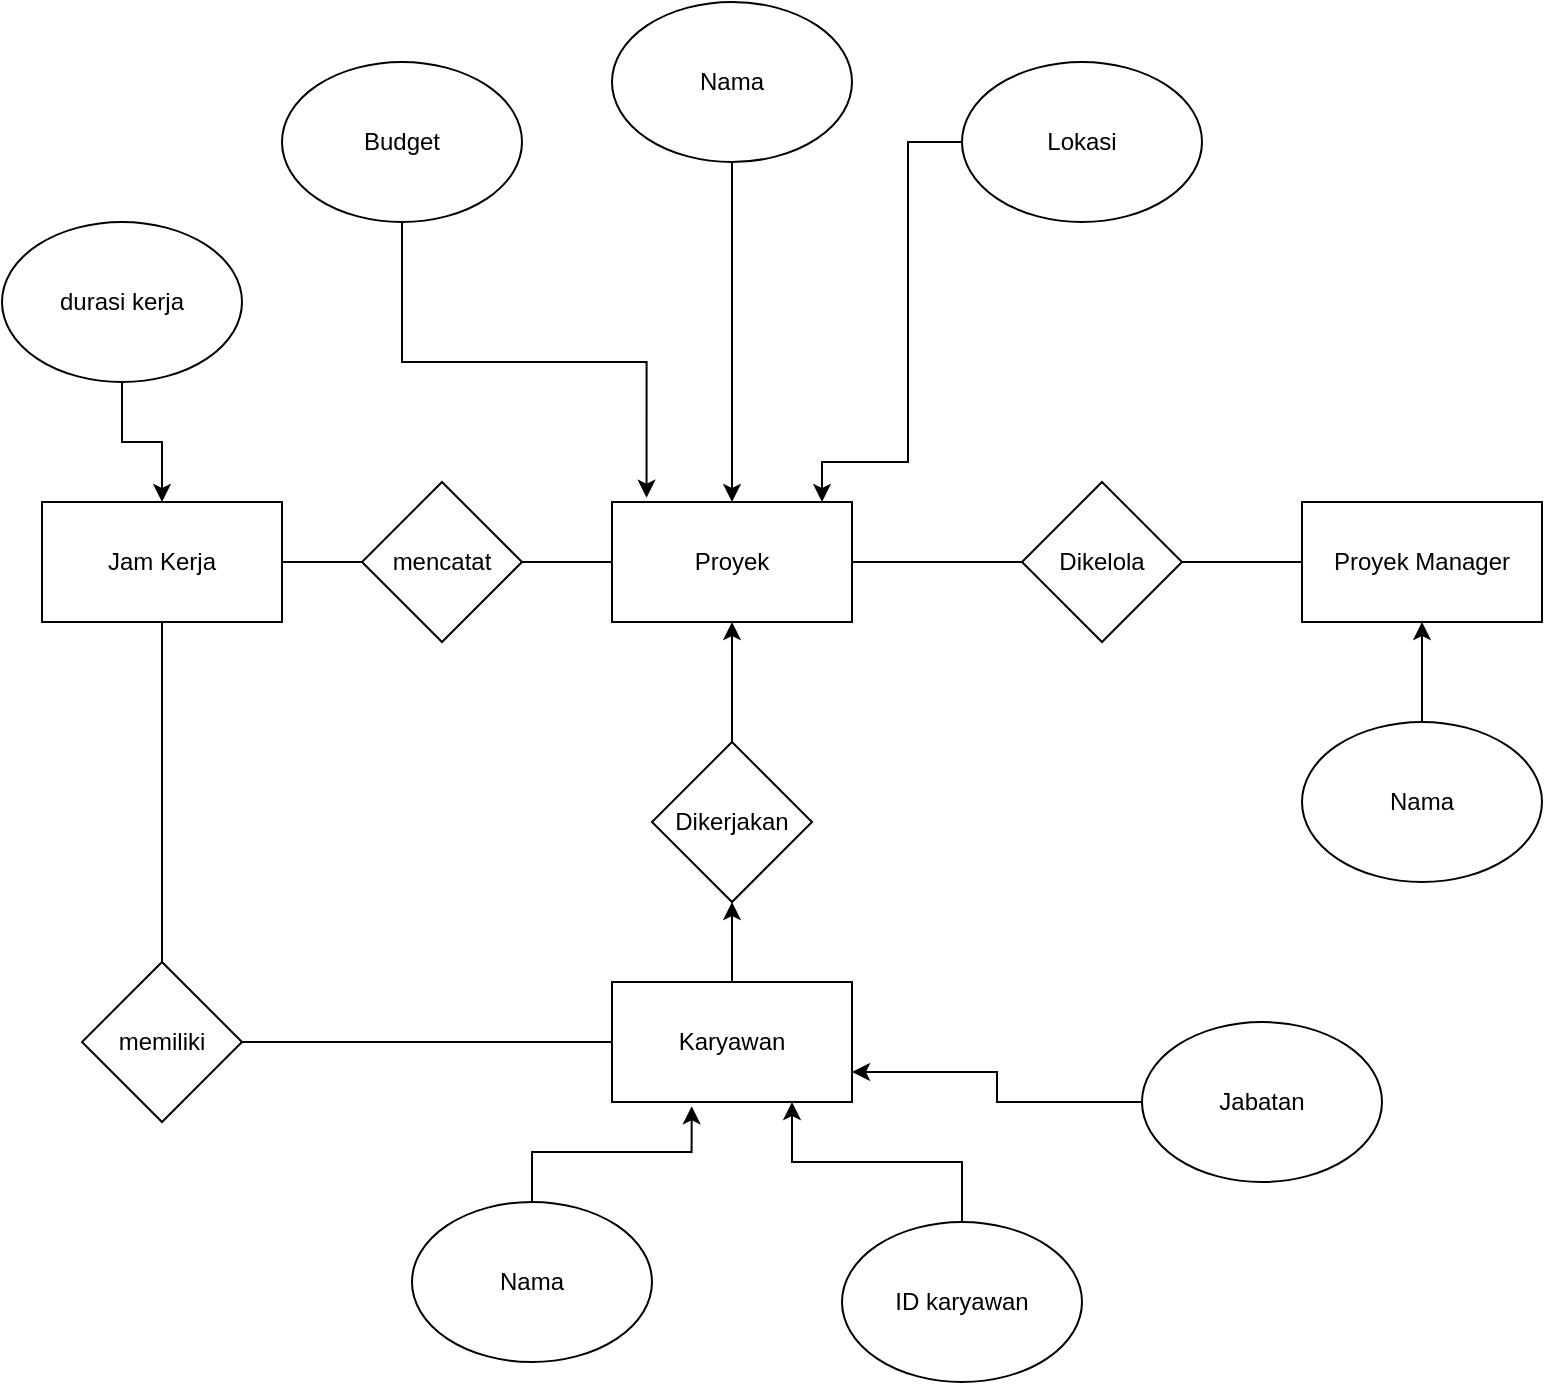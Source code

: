 <mxfile version="24.7.12">
  <diagram name="Page-1" id="U_-ThSBGukp351-MsQGF">
    <mxGraphModel dx="1548" dy="922" grid="1" gridSize="16" guides="1" tooltips="1" connect="1" arrows="1" fold="1" page="1" pageScale="1" pageWidth="850" pageHeight="1100" math="0" shadow="0">
      <root>
        <mxCell id="0" />
        <mxCell id="1" parent="0" />
        <mxCell id="ZirOt_VJAhJDtyZ2jbi9-2" value="Proyek" style="rounded=0;whiteSpace=wrap;html=1;" parent="1" vertex="1">
          <mxGeometry x="365" y="400" width="120" height="60" as="geometry" />
        </mxCell>
        <mxCell id="ZirOt_VJAhJDtyZ2jbi9-3" value="Dikelola" style="rhombus;whiteSpace=wrap;html=1;" parent="1" vertex="1">
          <mxGeometry x="570" y="390" width="80" height="80" as="geometry" />
        </mxCell>
        <mxCell id="ZirOt_VJAhJDtyZ2jbi9-4" value="Proyek Manager" style="rounded=0;whiteSpace=wrap;html=1;" parent="1" vertex="1">
          <mxGeometry x="710" y="400" width="120" height="60" as="geometry" />
        </mxCell>
        <mxCell id="ZirOt_VJAhJDtyZ2jbi9-16" value="" style="edgeStyle=orthogonalEdgeStyle;rounded=0;orthogonalLoop=1;jettySize=auto;html=1;entryX=0.5;entryY=1;entryDx=0;entryDy=0;" parent="1" source="ZirOt_VJAhJDtyZ2jbi9-9" target="ZirOt_VJAhJDtyZ2jbi9-2" edge="1">
          <mxGeometry relative="1" as="geometry">
            <mxPoint x="430" y="460" as="targetPoint" />
          </mxGeometry>
        </mxCell>
        <mxCell id="ZirOt_VJAhJDtyZ2jbi9-9" value="Dikerjakan" style="rhombus;whiteSpace=wrap;html=1;" parent="1" vertex="1">
          <mxGeometry x="385" y="520" width="80" height="80" as="geometry" />
        </mxCell>
        <mxCell id="ZirOt_VJAhJDtyZ2jbi9-15" value="" style="edgeStyle=orthogonalEdgeStyle;rounded=0;orthogonalLoop=1;jettySize=auto;html=1;" parent="1" source="ZirOt_VJAhJDtyZ2jbi9-10" target="ZirOt_VJAhJDtyZ2jbi9-9" edge="1">
          <mxGeometry relative="1" as="geometry" />
        </mxCell>
        <mxCell id="ZirOt_VJAhJDtyZ2jbi9-10" value="Karyawan" style="rounded=0;whiteSpace=wrap;html=1;" parent="1" vertex="1">
          <mxGeometry x="365" y="640" width="120" height="60" as="geometry" />
        </mxCell>
        <mxCell id="ZirOt_VJAhJDtyZ2jbi9-11" value="Nama" style="ellipse;whiteSpace=wrap;html=1;" parent="1" vertex="1">
          <mxGeometry x="265" y="750" width="120" height="80" as="geometry" />
        </mxCell>
        <mxCell id="ZirOt_VJAhJDtyZ2jbi9-17" style="edgeStyle=orthogonalEdgeStyle;rounded=0;orthogonalLoop=1;jettySize=auto;html=1;entryX=0.75;entryY=1;entryDx=0;entryDy=0;" parent="1" source="ZirOt_VJAhJDtyZ2jbi9-12" target="ZirOt_VJAhJDtyZ2jbi9-10" edge="1">
          <mxGeometry relative="1" as="geometry" />
        </mxCell>
        <mxCell id="ZirOt_VJAhJDtyZ2jbi9-12" value="ID karyawan" style="ellipse;whiteSpace=wrap;html=1;" parent="1" vertex="1">
          <mxGeometry x="480" y="760" width="120" height="80" as="geometry" />
        </mxCell>
        <mxCell id="ZirOt_VJAhJDtyZ2jbi9-19" style="edgeStyle=orthogonalEdgeStyle;rounded=0;orthogonalLoop=1;jettySize=auto;html=1;entryX=1;entryY=0.75;entryDx=0;entryDy=0;" parent="1" source="ZirOt_VJAhJDtyZ2jbi9-13" target="ZirOt_VJAhJDtyZ2jbi9-10" edge="1">
          <mxGeometry relative="1" as="geometry" />
        </mxCell>
        <mxCell id="ZirOt_VJAhJDtyZ2jbi9-13" value="Jabatan" style="ellipse;whiteSpace=wrap;html=1;" parent="1" vertex="1">
          <mxGeometry x="630" y="660" width="120" height="80" as="geometry" />
        </mxCell>
        <mxCell id="ZirOt_VJAhJDtyZ2jbi9-14" value="Jam Kerja" style="rounded=0;whiteSpace=wrap;html=1;" parent="1" vertex="1">
          <mxGeometry x="80" y="400" width="120" height="60" as="geometry" />
        </mxCell>
        <mxCell id="ZirOt_VJAhJDtyZ2jbi9-18" style="edgeStyle=orthogonalEdgeStyle;rounded=0;orthogonalLoop=1;jettySize=auto;html=1;entryX=0.332;entryY=1.036;entryDx=0;entryDy=0;entryPerimeter=0;" parent="1" source="ZirOt_VJAhJDtyZ2jbi9-11" target="ZirOt_VJAhJDtyZ2jbi9-10" edge="1">
          <mxGeometry relative="1" as="geometry" />
        </mxCell>
        <mxCell id="ZirOt_VJAhJDtyZ2jbi9-20" value="mencatat" style="rhombus;whiteSpace=wrap;html=1;" parent="1" vertex="1">
          <mxGeometry x="240" y="390" width="80" height="80" as="geometry" />
        </mxCell>
        <mxCell id="ZirOt_VJAhJDtyZ2jbi9-21" value="memiliki" style="rhombus;whiteSpace=wrap;html=1;" parent="1" vertex="1">
          <mxGeometry x="100" y="630" width="80" height="80" as="geometry" />
        </mxCell>
        <mxCell id="ZirOt_VJAhJDtyZ2jbi9-27" style="edgeStyle=orthogonalEdgeStyle;rounded=0;orthogonalLoop=1;jettySize=auto;html=1;entryX=0.875;entryY=0;entryDx=0;entryDy=0;entryPerimeter=0;" parent="1" source="ZirOt_VJAhJDtyZ2jbi9-22" target="ZirOt_VJAhJDtyZ2jbi9-2" edge="1">
          <mxGeometry relative="1" as="geometry">
            <Array as="points">
              <mxPoint x="513" y="220" />
              <mxPoint x="513" y="380" />
              <mxPoint x="470" y="380" />
            </Array>
          </mxGeometry>
        </mxCell>
        <mxCell id="ZirOt_VJAhJDtyZ2jbi9-22" value="Lokasi" style="ellipse;whiteSpace=wrap;html=1;" parent="1" vertex="1">
          <mxGeometry x="540" y="180" width="120" height="80" as="geometry" />
        </mxCell>
        <mxCell id="ZirOt_VJAhJDtyZ2jbi9-25" style="edgeStyle=orthogonalEdgeStyle;rounded=0;orthogonalLoop=1;jettySize=auto;html=1;entryX=0.144;entryY=-0.036;entryDx=0;entryDy=0;entryPerimeter=0;" parent="1" source="ZirOt_VJAhJDtyZ2jbi9-23" target="ZirOt_VJAhJDtyZ2jbi9-2" edge="1">
          <mxGeometry relative="1" as="geometry">
            <Array as="points">
              <mxPoint x="260" y="330" />
              <mxPoint x="382" y="330" />
            </Array>
          </mxGeometry>
        </mxCell>
        <mxCell id="ZirOt_VJAhJDtyZ2jbi9-23" value="Budget" style="ellipse;whiteSpace=wrap;html=1;" parent="1" vertex="1">
          <mxGeometry x="200" y="180" width="120" height="80" as="geometry" />
        </mxCell>
        <mxCell id="ZirOt_VJAhJDtyZ2jbi9-26" style="rounded=0;orthogonalLoop=1;jettySize=auto;html=1;entryX=0.5;entryY=0;entryDx=0;entryDy=0;strokeColor=default;strokeWidth=1;" parent="1" source="ZirOt_VJAhJDtyZ2jbi9-24" target="ZirOt_VJAhJDtyZ2jbi9-2" edge="1">
          <mxGeometry relative="1" as="geometry" />
        </mxCell>
        <mxCell id="ZirOt_VJAhJDtyZ2jbi9-24" value="Nama" style="ellipse;whiteSpace=wrap;html=1;" parent="1" vertex="1">
          <mxGeometry x="365" y="150" width="120" height="80" as="geometry" />
        </mxCell>
        <mxCell id="ZirOt_VJAhJDtyZ2jbi9-36" value="" style="edgeStyle=orthogonalEdgeStyle;rounded=0;orthogonalLoop=1;jettySize=auto;html=1;" parent="1" source="ZirOt_VJAhJDtyZ2jbi9-35" target="ZirOt_VJAhJDtyZ2jbi9-4" edge="1">
          <mxGeometry relative="1" as="geometry" />
        </mxCell>
        <mxCell id="ZirOt_VJAhJDtyZ2jbi9-35" value="Nama" style="ellipse;whiteSpace=wrap;html=1;" parent="1" vertex="1">
          <mxGeometry x="710" y="510" width="120" height="80" as="geometry" />
        </mxCell>
        <mxCell id="ZirOt_VJAhJDtyZ2jbi9-37" value="" style="endArrow=none;html=1;rounded=0;exitX=1;exitY=0.5;exitDx=0;exitDy=0;entryX=0;entryY=0.5;entryDx=0;entryDy=0;" parent="1" source="ZirOt_VJAhJDtyZ2jbi9-14" target="ZirOt_VJAhJDtyZ2jbi9-20" edge="1">
          <mxGeometry width="50" height="50" relative="1" as="geometry">
            <mxPoint x="220" y="520" as="sourcePoint" />
            <mxPoint x="270" y="470" as="targetPoint" />
          </mxGeometry>
        </mxCell>
        <mxCell id="ZirOt_VJAhJDtyZ2jbi9-38" value="" style="endArrow=none;html=1;rounded=0;entryX=0;entryY=0.5;entryDx=0;entryDy=0;" parent="1" target="ZirOt_VJAhJDtyZ2jbi9-2" edge="1">
          <mxGeometry width="50" height="50" relative="1" as="geometry">
            <mxPoint x="320" y="430" as="sourcePoint" />
            <mxPoint x="370" y="380" as="targetPoint" />
          </mxGeometry>
        </mxCell>
        <mxCell id="ZirOt_VJAhJDtyZ2jbi9-39" value="" style="endArrow=none;html=1;rounded=0;exitX=1;exitY=0.5;exitDx=0;exitDy=0;entryX=0;entryY=0.5;entryDx=0;entryDy=0;" parent="1" source="ZirOt_VJAhJDtyZ2jbi9-2" target="ZirOt_VJAhJDtyZ2jbi9-3" edge="1">
          <mxGeometry width="50" height="50" relative="1" as="geometry">
            <mxPoint x="490" y="430" as="sourcePoint" />
            <mxPoint x="540" y="380" as="targetPoint" />
          </mxGeometry>
        </mxCell>
        <mxCell id="ZirOt_VJAhJDtyZ2jbi9-40" value="" style="endArrow=none;html=1;rounded=0;entryX=0;entryY=0.5;entryDx=0;entryDy=0;" parent="1" target="ZirOt_VJAhJDtyZ2jbi9-4" edge="1">
          <mxGeometry width="50" height="50" relative="1" as="geometry">
            <mxPoint x="650" y="430" as="sourcePoint" />
            <mxPoint x="700" y="380" as="targetPoint" />
          </mxGeometry>
        </mxCell>
        <mxCell id="ZirOt_VJAhJDtyZ2jbi9-41" value="" style="endArrow=none;html=1;rounded=0;entryX=0.5;entryY=1;entryDx=0;entryDy=0;" parent="1" target="ZirOt_VJAhJDtyZ2jbi9-14" edge="1">
          <mxGeometry width="50" height="50" relative="1" as="geometry">
            <mxPoint x="140" y="630" as="sourcePoint" />
            <mxPoint x="190" y="580" as="targetPoint" />
          </mxGeometry>
        </mxCell>
        <mxCell id="ZirOt_VJAhJDtyZ2jbi9-42" value="" style="endArrow=none;html=1;rounded=0;entryX=0;entryY=0.5;entryDx=0;entryDy=0;" parent="1" target="ZirOt_VJAhJDtyZ2jbi9-10" edge="1">
          <mxGeometry width="50" height="50" relative="1" as="geometry">
            <mxPoint x="180" y="670" as="sourcePoint" />
            <mxPoint x="360" y="670" as="targetPoint" />
          </mxGeometry>
        </mxCell>
        <mxCell id="8yiLDPME0U-5GVnbeEcH-2" style="edgeStyle=orthogonalEdgeStyle;rounded=0;orthogonalLoop=1;jettySize=auto;html=1;entryX=0.5;entryY=0;entryDx=0;entryDy=0;" edge="1" parent="1" source="8yiLDPME0U-5GVnbeEcH-1" target="ZirOt_VJAhJDtyZ2jbi9-14">
          <mxGeometry relative="1" as="geometry" />
        </mxCell>
        <mxCell id="8yiLDPME0U-5GVnbeEcH-1" value="durasi kerja" style="ellipse;whiteSpace=wrap;html=1;" vertex="1" parent="1">
          <mxGeometry x="60" y="260" width="120" height="80" as="geometry" />
        </mxCell>
      </root>
    </mxGraphModel>
  </diagram>
</mxfile>
